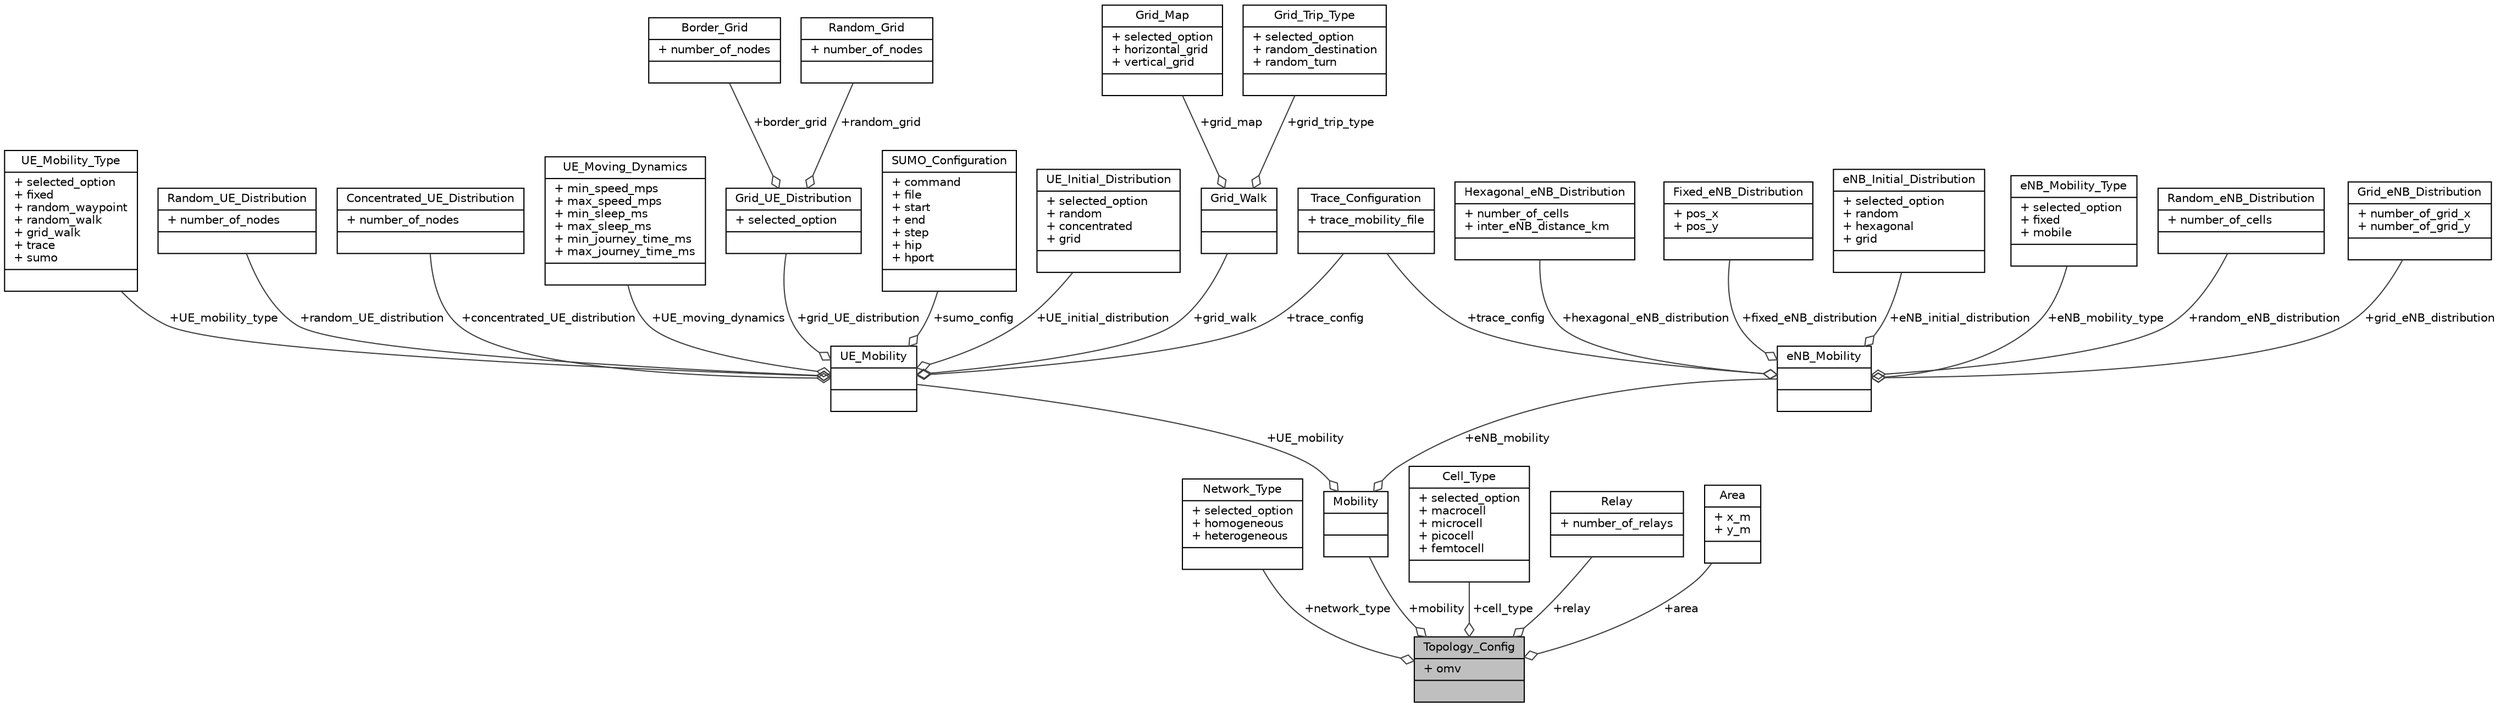 digraph "Topology_Config"
{
 // LATEX_PDF_SIZE
  edge [fontname="Helvetica",fontsize="10",labelfontname="Helvetica",labelfontsize="10"];
  node [fontname="Helvetica",fontsize="10",shape=record];
  Node1 [label="{Topology_Config\n|+ omv\l|}",height=0.2,width=0.4,color="black", fillcolor="grey75", style="filled", fontcolor="black",tooltip=" "];
  Node2 -> Node1 [color="grey25",fontsize="10",style="solid",label=" +network_type" ,arrowhead="odiamond",fontname="Helvetica"];
  Node2 [label="{Network_Type\n|+ selected_option\l+ homogeneous\l+ heterogeneous\l|}",height=0.2,width=0.4,color="black", fillcolor="white", style="filled",URL="$structNetwork__Type.html",tooltip=" "];
  Node3 -> Node1 [color="grey25",fontsize="10",style="solid",label=" +mobility" ,arrowhead="odiamond",fontname="Helvetica"];
  Node3 [label="{Mobility\n||}",height=0.2,width=0.4,color="black", fillcolor="white", style="filled",URL="$structMobility.html",tooltip=" "];
  Node4 -> Node3 [color="grey25",fontsize="10",style="solid",label=" +eNB_mobility" ,arrowhead="odiamond",fontname="Helvetica"];
  Node4 [label="{eNB_Mobility\n||}",height=0.2,width=0.4,color="black", fillcolor="white", style="filled",URL="$structeNB__Mobility.html",tooltip=" "];
  Node5 -> Node4 [color="grey25",fontsize="10",style="solid",label=" +trace_config" ,arrowhead="odiamond",fontname="Helvetica"];
  Node5 [label="{Trace_Configuration\n|+ trace_mobility_file\l|}",height=0.2,width=0.4,color="black", fillcolor="white", style="filled",URL="$structTrace__Configuration.html",tooltip=" "];
  Node6 -> Node4 [color="grey25",fontsize="10",style="solid",label=" +grid_eNB_distribution" ,arrowhead="odiamond",fontname="Helvetica"];
  Node6 [label="{Grid_eNB_Distribution\n|+ number_of_grid_x\l+ number_of_grid_y\l|}",height=0.2,width=0.4,color="black", fillcolor="white", style="filled",URL="$structGrid__eNB__Distribution.html",tooltip=" "];
  Node7 -> Node4 [color="grey25",fontsize="10",style="solid",label=" +hexagonal_eNB_distribution" ,arrowhead="odiamond",fontname="Helvetica"];
  Node7 [label="{Hexagonal_eNB_Distribution\n|+ number_of_cells\l+ inter_eNB_distance_km\l|}",height=0.2,width=0.4,color="black", fillcolor="white", style="filled",URL="$structHexagonal__eNB__Distribution.html",tooltip=" "];
  Node8 -> Node4 [color="grey25",fontsize="10",style="solid",label=" +fixed_eNB_distribution" ,arrowhead="odiamond",fontname="Helvetica"];
  Node8 [label="{Fixed_eNB_Distribution\n|+ pos_x\l+ pos_y\l|}",height=0.2,width=0.4,color="black", fillcolor="white", style="filled",URL="$structFixed__eNB__Distribution.html",tooltip=" "];
  Node9 -> Node4 [color="grey25",fontsize="10",style="solid",label=" +eNB_initial_distribution" ,arrowhead="odiamond",fontname="Helvetica"];
  Node9 [label="{eNB_Initial_Distribution\n|+ selected_option\l+ random\l+ hexagonal\l+ grid\l|}",height=0.2,width=0.4,color="black", fillcolor="white", style="filled",URL="$structeNB__Initial__Distribution.html",tooltip=" "];
  Node10 -> Node4 [color="grey25",fontsize="10",style="solid",label=" +eNB_mobility_type" ,arrowhead="odiamond",fontname="Helvetica"];
  Node10 [label="{eNB_Mobility_Type\n|+ selected_option\l+ fixed\l+ mobile\l|}",height=0.2,width=0.4,color="black", fillcolor="white", style="filled",URL="$structeNB__Mobility__Type.html",tooltip=" "];
  Node11 -> Node4 [color="grey25",fontsize="10",style="solid",label=" +random_eNB_distribution" ,arrowhead="odiamond",fontname="Helvetica"];
  Node11 [label="{Random_eNB_Distribution\n|+ number_of_cells\l|}",height=0.2,width=0.4,color="black", fillcolor="white", style="filled",URL="$structRandom__eNB__Distribution.html",tooltip=" "];
  Node12 -> Node3 [color="grey25",fontsize="10",style="solid",label=" +UE_mobility" ,arrowhead="odiamond",fontname="Helvetica"];
  Node12 [label="{UE_Mobility\n||}",height=0.2,width=0.4,color="black", fillcolor="white", style="filled",URL="$structUE__Mobility.html",tooltip=" "];
  Node5 -> Node12 [color="grey25",fontsize="10",style="solid",label=" +trace_config" ,arrowhead="odiamond",fontname="Helvetica"];
  Node13 -> Node12 [color="grey25",fontsize="10",style="solid",label=" +UE_moving_dynamics" ,arrowhead="odiamond",fontname="Helvetica"];
  Node13 [label="{UE_Moving_Dynamics\n|+ min_speed_mps\l+ max_speed_mps\l+ min_sleep_ms\l+ max_sleep_ms\l+ min_journey_time_ms\l+ max_journey_time_ms\l|}",height=0.2,width=0.4,color="black", fillcolor="white", style="filled",URL="$structUE__Moving__Dynamics.html",tooltip=" "];
  Node14 -> Node12 [color="grey25",fontsize="10",style="solid",label=" +grid_UE_distribution" ,arrowhead="odiamond",fontname="Helvetica"];
  Node14 [label="{Grid_UE_Distribution\n|+ selected_option\l|}",height=0.2,width=0.4,color="black", fillcolor="white", style="filled",URL="$structGrid__UE__Distribution.html",tooltip=" "];
  Node15 -> Node14 [color="grey25",fontsize="10",style="solid",label=" +border_grid" ,arrowhead="odiamond",fontname="Helvetica"];
  Node15 [label="{Border_Grid\n|+ number_of_nodes\l|}",height=0.2,width=0.4,color="black", fillcolor="white", style="filled",URL="$structBorder__Grid.html",tooltip=" "];
  Node16 -> Node14 [color="grey25",fontsize="10",style="solid",label=" +random_grid" ,arrowhead="odiamond",fontname="Helvetica"];
  Node16 [label="{Random_Grid\n|+ number_of_nodes\l|}",height=0.2,width=0.4,color="black", fillcolor="white", style="filled",URL="$structRandom__Grid.html",tooltip=" "];
  Node17 -> Node12 [color="grey25",fontsize="10",style="solid",label=" +sumo_config" ,arrowhead="odiamond",fontname="Helvetica"];
  Node17 [label="{SUMO_Configuration\n|+ command\l+ file\l+ start\l+ end\l+ step\l+ hip\l+ hport\l|}",height=0.2,width=0.4,color="black", fillcolor="white", style="filled",URL="$structSUMO__Configuration.html",tooltip=" "];
  Node18 -> Node12 [color="grey25",fontsize="10",style="solid",label=" +UE_initial_distribution" ,arrowhead="odiamond",fontname="Helvetica"];
  Node18 [label="{UE_Initial_Distribution\n|+ selected_option\l+ random\l+ concentrated\l+ grid\l|}",height=0.2,width=0.4,color="black", fillcolor="white", style="filled",URL="$structUE__Initial__Distribution.html",tooltip=" "];
  Node19 -> Node12 [color="grey25",fontsize="10",style="solid",label=" +grid_walk" ,arrowhead="odiamond",fontname="Helvetica"];
  Node19 [label="{Grid_Walk\n||}",height=0.2,width=0.4,color="black", fillcolor="white", style="filled",URL="$structGrid__Walk.html",tooltip=" "];
  Node20 -> Node19 [color="grey25",fontsize="10",style="solid",label=" +grid_map" ,arrowhead="odiamond",fontname="Helvetica"];
  Node20 [label="{Grid_Map\n|+ selected_option\l+ horizontal_grid\l+ vertical_grid\l|}",height=0.2,width=0.4,color="black", fillcolor="white", style="filled",URL="$structGrid__Map.html",tooltip=" "];
  Node21 -> Node19 [color="grey25",fontsize="10",style="solid",label=" +grid_trip_type" ,arrowhead="odiamond",fontname="Helvetica"];
  Node21 [label="{Grid_Trip_Type\n|+ selected_option\l+ random_destination\l+ random_turn\l|}",height=0.2,width=0.4,color="black", fillcolor="white", style="filled",URL="$structGrid__Trip__Type.html",tooltip=" "];
  Node22 -> Node12 [color="grey25",fontsize="10",style="solid",label=" +UE_mobility_type" ,arrowhead="odiamond",fontname="Helvetica"];
  Node22 [label="{UE_Mobility_Type\n|+ selected_option\l+ fixed\l+ random_waypoint\l+ random_walk\l+ grid_walk\l+ trace\l+ sumo\l|}",height=0.2,width=0.4,color="black", fillcolor="white", style="filled",URL="$structUE__Mobility__Type.html",tooltip=" "];
  Node23 -> Node12 [color="grey25",fontsize="10",style="solid",label=" +random_UE_distribution" ,arrowhead="odiamond",fontname="Helvetica"];
  Node23 [label="{Random_UE_Distribution\n|+ number_of_nodes\l|}",height=0.2,width=0.4,color="black", fillcolor="white", style="filled",URL="$structRandom__UE__Distribution.html",tooltip=" "];
  Node24 -> Node12 [color="grey25",fontsize="10",style="solid",label=" +concentrated_UE_distribution" ,arrowhead="odiamond",fontname="Helvetica"];
  Node24 [label="{Concentrated_UE_Distribution\n|+ number_of_nodes\l|}",height=0.2,width=0.4,color="black", fillcolor="white", style="filled",URL="$structConcentrated__UE__Distribution.html",tooltip=" "];
  Node25 -> Node1 [color="grey25",fontsize="10",style="solid",label=" +cell_type" ,arrowhead="odiamond",fontname="Helvetica"];
  Node25 [label="{Cell_Type\n|+ selected_option\l+ macrocell\l+ microcell\l+ picocell\l+ femtocell\l|}",height=0.2,width=0.4,color="black", fillcolor="white", style="filled",URL="$structCell__Type.html",tooltip=" "];
  Node26 -> Node1 [color="grey25",fontsize="10",style="solid",label=" +relay" ,arrowhead="odiamond",fontname="Helvetica"];
  Node26 [label="{Relay\n|+ number_of_relays\l|}",height=0.2,width=0.4,color="black", fillcolor="white", style="filled",URL="$structRelay.html",tooltip=" "];
  Node27 -> Node1 [color="grey25",fontsize="10",style="solid",label=" +area" ,arrowhead="odiamond",fontname="Helvetica"];
  Node27 [label="{Area\n|+ x_m\l+ y_m\l|}",height=0.2,width=0.4,color="black", fillcolor="white", style="filled",URL="$structArea.html",tooltip=" "];
}
